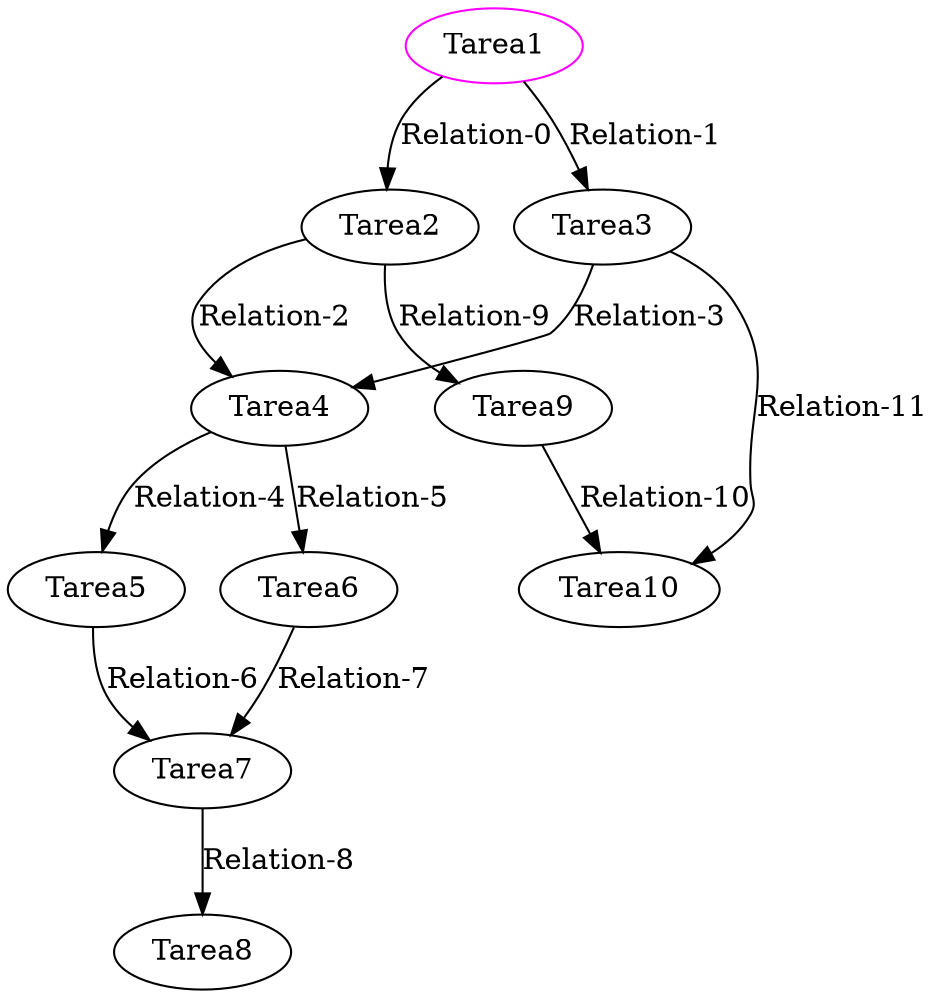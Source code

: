 strict digraph G {
  1 [ color="magenta" label="Tarea1" ];
  2 [ label="Tarea2" ];
  3 [ label="Tarea3" ];
  4 [ label="Tarea4" ];
  5 [ label="Tarea5" ];
  6 [ label="Tarea6" ];
  7 [ label="Tarea7" ];
  8 [ label="Tarea8" ];
  9 [ label="Tarea9" ];
  10 [ label="Tarea10" ];
  1 -> 2 [ color="" label="Relation-0" ];
  1 -> 3 [ color="" label="Relation-1" ];
  2 -> 4 [ color="" label="Relation-2" ];
  3 -> 4 [ color="" label="Relation-3" ];
  4 -> 5 [ color="" label="Relation-4" ];
  4 -> 6 [ color="" label="Relation-5" ];
  5 -> 7 [ color="" label="Relation-6" ];
  6 -> 7 [ color="" label="Relation-7" ];
  7 -> 8 [ color="" label="Relation-8" ];
  2 -> 9 [ color="" label="Relation-9" ];
  9 -> 10 [ color="" label="Relation-10" ];
  3 -> 10 [ color="" label="Relation-11" ];
}
